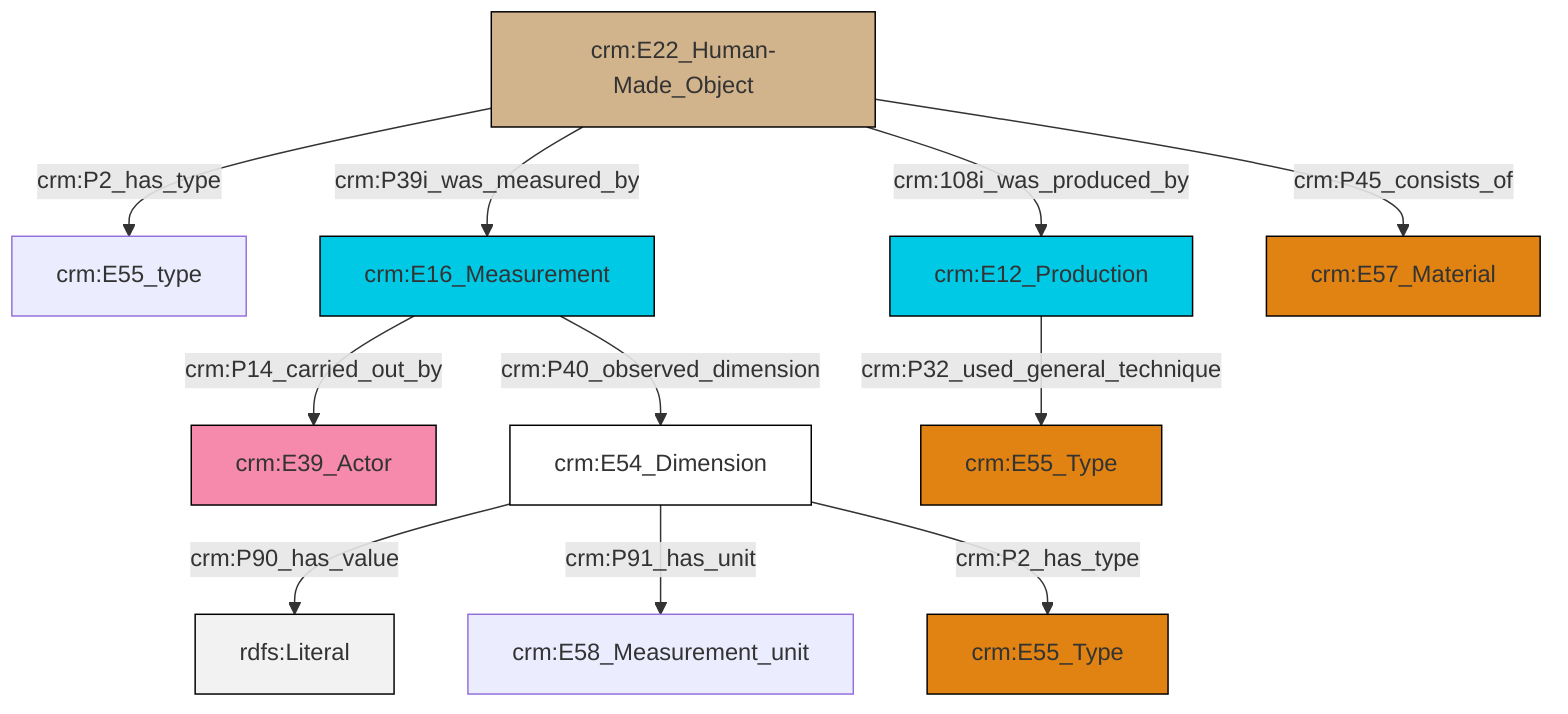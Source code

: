 graph TD
classDef Literal fill:#f2f2f2,stroke:#000000;
classDef CRM_Entity fill:#FFFFFF,stroke:#000000;
classDef Temporal_Entity fill:#00C9E6, stroke:#000000;
classDef Type fill:#E18312, stroke:#000000;
classDef Time-Span fill:#2C9C91, stroke:#000000;
classDef Appellation fill:#FFEB7F, stroke:#000000;
classDef Place fill:#008836, stroke:#000000;
classDef Persistent_Item fill:#B266B2, stroke:#000000;
classDef Conceptual_Object fill:#FFD700, stroke:#000000;
classDef Physical_Thing fill:#D2B48C, stroke:#000000;
classDef Actor fill:#f58aad, stroke:#000000;
classDef PC_Classes fill:#4ce600, stroke:#000000;
classDef Multi fill:#cccccc,stroke:#000000;

4["crm:E22_Human-Made_Object"]:::Physical_Thing -->|crm:P2_has_type| 5["crm:E55_type"]:::Default
4["crm:E22_Human-Made_Object"]:::Physical_Thing -->|crm:P39i_was_measured_by| 6["crm:E16_Measurement"]:::Temporal_Entity
4["crm:E22_Human-Made_Object"]:::Physical_Thing -->|crm:108i_was_produced_by| 7["crm:E12_Production"]:::Temporal_Entity
7["crm:E12_Production"]:::Temporal_Entity -->|crm:P32_used_general_technique| 9["crm:E55_Type"]:::Type
0["crm:E54_Dimension"]:::CRM_Entity -->|crm:P90_has_value| 10[rdfs:Literal]:::Literal
0["crm:E54_Dimension"]:::CRM_Entity -->|crm:P91_has_unit| 2["crm:E58_Measurement_unit"]:::Default
6["crm:E16_Measurement"]:::Temporal_Entity -->|crm:P14_carried_out_by| 13["crm:E39_Actor"]:::Actor
0["crm:E54_Dimension"]:::CRM_Entity -->|crm:P2_has_type| 11["crm:E55_Type"]:::Type
6["crm:E16_Measurement"]:::Temporal_Entity -->|crm:P40_observed_dimension| 0["crm:E54_Dimension"]:::CRM_Entity
4["crm:E22_Human-Made_Object"]:::Physical_Thing -->|crm:P45_consists_of| 17["crm:E57_Material"]:::Type